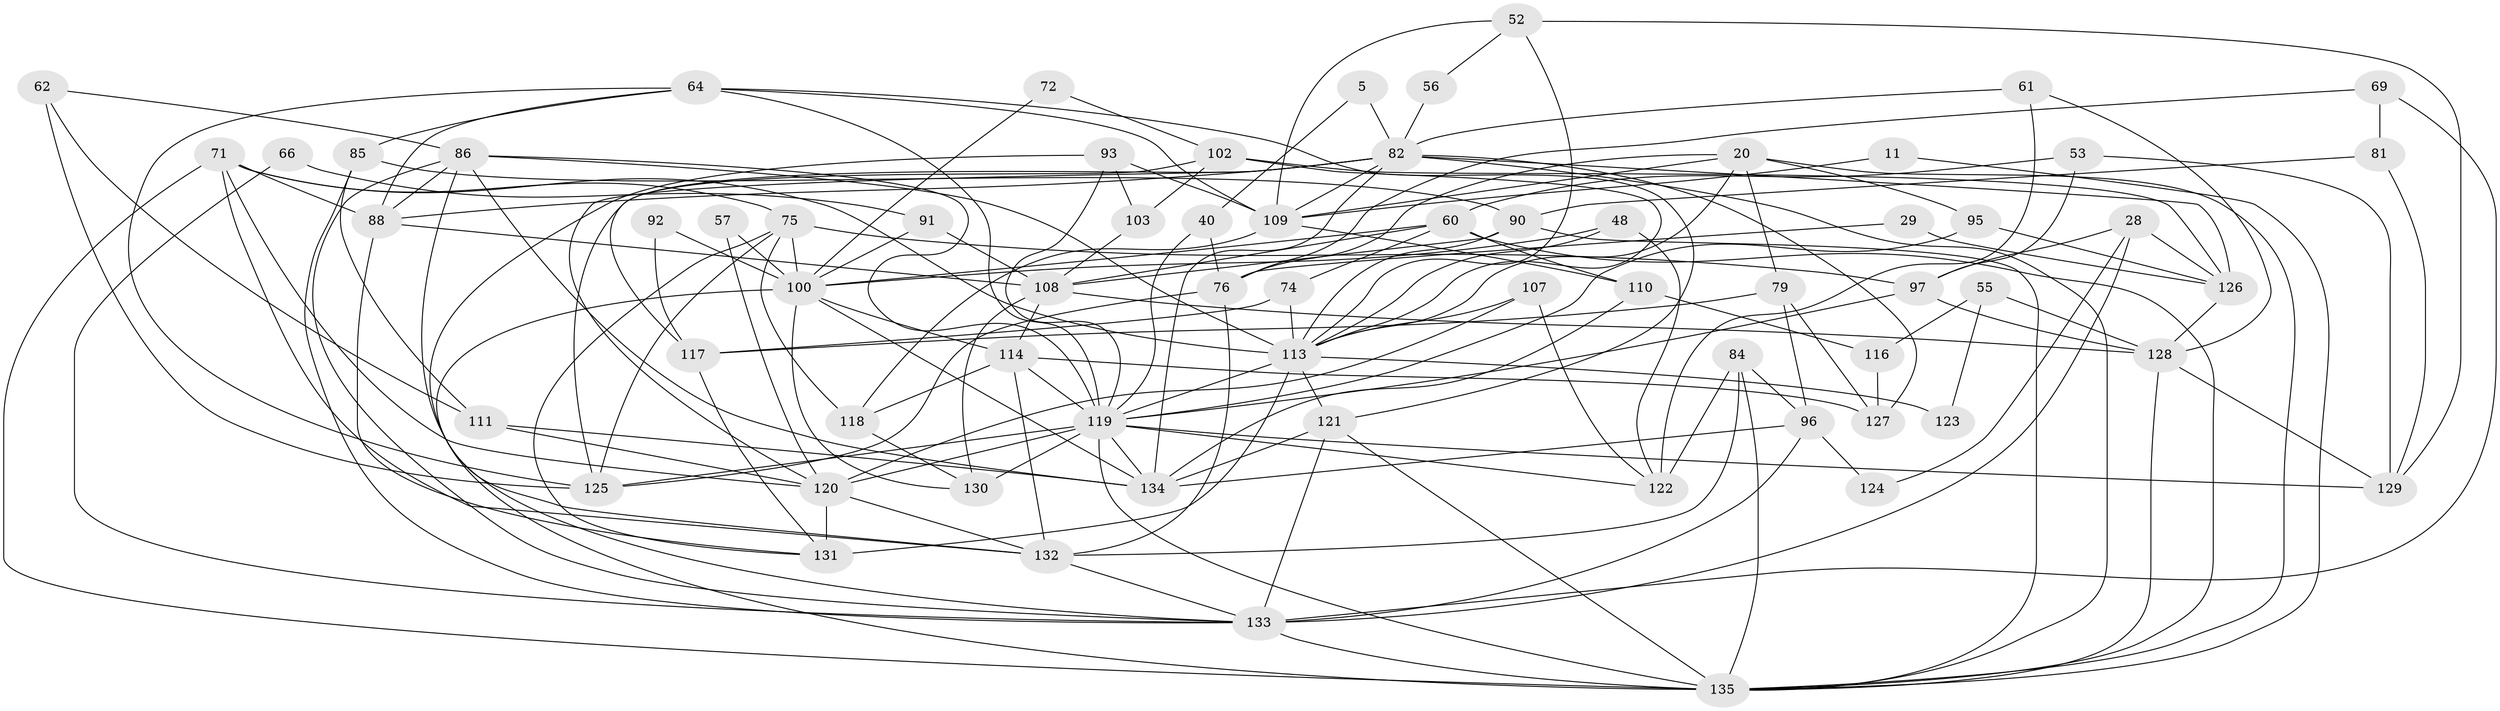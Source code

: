 // original degree distribution, {5: 0.2074074074074074, 3: 0.3037037037037037, 4: 0.25925925925925924, 2: 0.1037037037037037, 8: 0.007407407407407408, 6: 0.08148148148148149, 7: 0.037037037037037035}
// Generated by graph-tools (version 1.1) at 2025/53/03/04/25 21:53:12]
// undirected, 67 vertices, 168 edges
graph export_dot {
graph [start="1"]
  node [color=gray90,style=filled];
  5;
  11;
  20;
  28;
  29;
  40;
  48;
  52 [super="+4"];
  53;
  55;
  56;
  57;
  60 [super="+50"];
  61;
  62;
  64 [super="+14"];
  66;
  69;
  71 [super="+32+39"];
  72;
  74;
  75 [super="+19"];
  76 [super="+65"];
  79;
  81;
  82 [super="+46+24"];
  84;
  85;
  86 [super="+54"];
  88 [super="+43"];
  90;
  91;
  92;
  93;
  95;
  96;
  97 [super="+15"];
  100 [super="+18+27"];
  102;
  103;
  107;
  108 [super="+80"];
  109 [super="+63"];
  110;
  111;
  113 [super="+67+89+70"];
  114 [super="+30"];
  116;
  117 [super="+2"];
  118;
  119 [super="+12+59+98+115"];
  120 [super="+49+104+58"];
  121 [super="+112"];
  122;
  123;
  124;
  125 [super="+87"];
  126 [super="+38"];
  127 [super="+51"];
  128 [super="+33"];
  129 [super="+41"];
  130 [super="+101"];
  131 [super="+106"];
  132 [super="+45+8"];
  133 [super="+47+78"];
  134 [super="+36+99"];
  135 [super="+35+26+44+83+105"];
  5 -- 40;
  5 -- 82;
  11 -- 109;
  11 -- 135;
  20 -- 76;
  20 -- 79;
  20 -- 95;
  20 -- 109 [weight=2];
  20 -- 135;
  20 -- 113;
  28 -- 97;
  28 -- 126;
  28 -- 124;
  28 -- 133;
  29 -- 76;
  29 -- 126;
  40 -- 76 [weight=2];
  40 -- 119;
  48 -- 122;
  48 -- 113;
  48 -- 100;
  52 -- 56;
  52 -- 109;
  52 -- 113;
  52 -- 129;
  53 -- 97;
  53 -- 60;
  53 -- 129;
  55 -- 128;
  55 -- 116;
  55 -- 123;
  56 -- 82;
  57 -- 100;
  57 -- 120;
  60 -- 110;
  60 -- 74;
  60 -- 100 [weight=2];
  60 -- 108;
  60 -- 135;
  61 -- 122;
  61 -- 82;
  61 -- 128;
  62 -- 111;
  62 -- 125;
  62 -- 86;
  64 -- 85;
  64 -- 121;
  64 -- 125;
  64 -- 88;
  64 -- 109;
  64 -- 119;
  66 -- 91;
  66 -- 133;
  69 -- 81;
  69 -- 76;
  69 -- 133;
  71 -- 113 [weight=2];
  71 -- 132 [weight=2];
  71 -- 75;
  71 -- 88;
  71 -- 120 [weight=2];
  71 -- 135;
  72 -- 102;
  72 -- 100;
  74 -- 117;
  74 -- 113;
  75 -- 97;
  75 -- 118;
  75 -- 131;
  75 -- 100;
  75 -- 125;
  76 -- 125;
  76 -- 132 [weight=2];
  79 -- 96;
  79 -- 117;
  79 -- 127;
  81 -- 90;
  81 -- 129;
  82 -- 126;
  82 -- 125 [weight=2];
  82 -- 135;
  82 -- 109;
  82 -- 127;
  82 -- 134;
  82 -- 88;
  82 -- 120;
  84 -- 122;
  84 -- 96;
  84 -- 135;
  84 -- 132;
  85 -- 111;
  85 -- 90;
  85 -- 133;
  86 -- 88;
  86 -- 113 [weight=3];
  86 -- 119;
  86 -- 134;
  86 -- 132;
  86 -- 133;
  88 -- 108;
  88 -- 131;
  90 -- 113;
  90 -- 108;
  90 -- 135;
  91 -- 100;
  91 -- 108;
  92 -- 117;
  92 -- 100;
  93 -- 109;
  93 -- 103;
  93 -- 133;
  93 -- 119;
  95 -- 119;
  95 -- 126;
  96 -- 124;
  96 -- 134;
  96 -- 133;
  97 -- 128;
  97 -- 119;
  100 -- 114;
  100 -- 130 [weight=2];
  100 -- 135 [weight=2];
  100 -- 134;
  102 -- 103;
  102 -- 126 [weight=2];
  102 -- 117;
  102 -- 113;
  103 -- 108;
  107 -- 122;
  107 -- 113;
  107 -- 120;
  108 -- 128 [weight=2];
  108 -- 130 [weight=2];
  108 -- 114;
  109 -- 110;
  109 -- 118;
  110 -- 116;
  110 -- 134;
  111 -- 134 [weight=2];
  111 -- 120;
  113 -- 123;
  113 -- 131 [weight=3];
  113 -- 121 [weight=3];
  113 -- 119 [weight=2];
  114 -- 118;
  114 -- 127 [weight=2];
  114 -- 132;
  114 -- 119;
  116 -- 127;
  117 -- 131;
  118 -- 130;
  119 -- 130 [weight=2];
  119 -- 125 [weight=2];
  119 -- 122;
  119 -- 129;
  119 -- 134;
  119 -- 135 [weight=3];
  119 -- 120 [weight=3];
  120 -- 132;
  120 -- 131 [weight=2];
  121 -- 133 [weight=3];
  121 -- 134 [weight=2];
  121 -- 135;
  126 -- 128 [weight=2];
  128 -- 135;
  128 -- 129;
  132 -- 133;
  133 -- 135;
}

